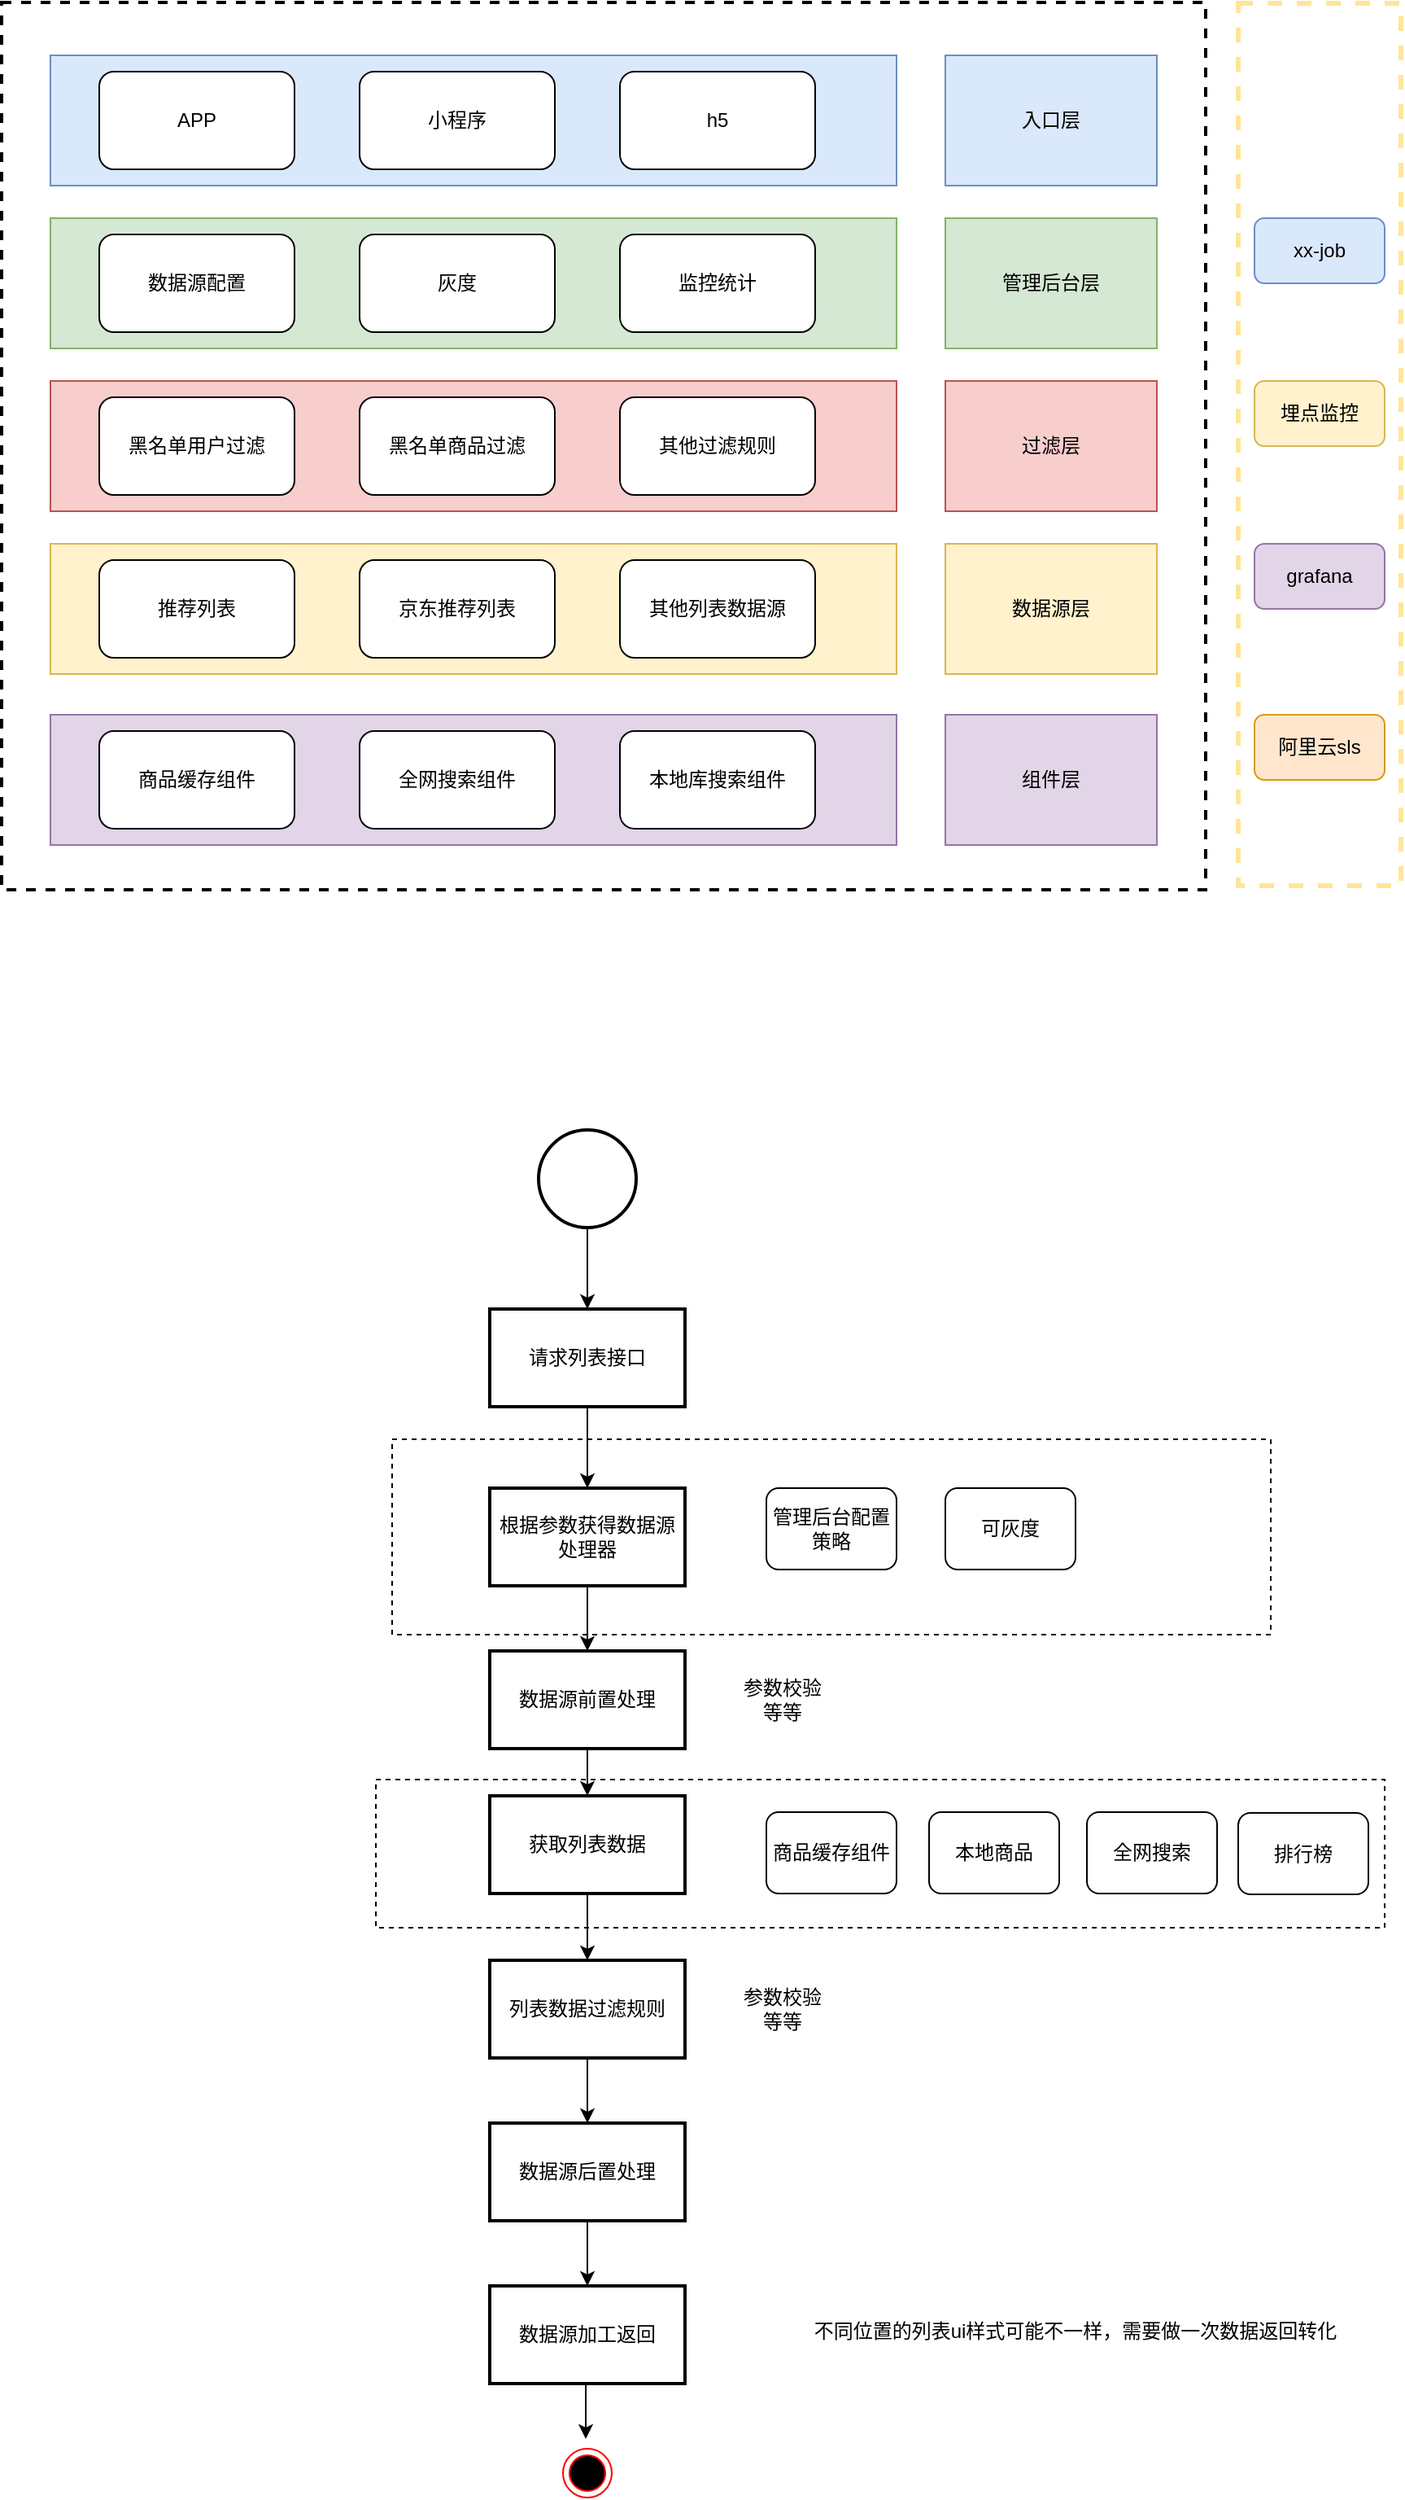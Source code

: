 <mxfile version="24.0.6" type="github">
  <diagram name="第 1 页" id="E42M_iRw3wJCUOGfKwOv">
    <mxGraphModel dx="1026" dy="663" grid="1" gridSize="10" guides="1" tooltips="1" connect="1" arrows="1" fold="1" page="1" pageScale="1" pageWidth="827" pageHeight="1169" math="0" shadow="0">
      <root>
        <mxCell id="0" />
        <mxCell id="1" parent="0" />
        <mxCell id="-84CJ0cTqPwXlulRKscy-63" value="" style="rounded=0;whiteSpace=wrap;html=1;dashed=1;" vertex="1" parent="1">
          <mxGeometry x="310" y="1159" width="620" height="91" as="geometry" />
        </mxCell>
        <mxCell id="-84CJ0cTqPwXlulRKscy-58" value="" style="rounded=0;whiteSpace=wrap;html=1;dashed=1;" vertex="1" parent="1">
          <mxGeometry x="320" y="950" width="540" height="120" as="geometry" />
        </mxCell>
        <mxCell id="-84CJ0cTqPwXlulRKscy-31" value="" style="rounded=0;whiteSpace=wrap;html=1;dashed=1;strokeWidth=2;" vertex="1" parent="1">
          <mxGeometry x="80" y="67.5" width="740" height="545" as="geometry" />
        </mxCell>
        <mxCell id="-84CJ0cTqPwXlulRKscy-1" value="" style="rounded=0;whiteSpace=wrap;html=1;fillColor=#dae8fc;strokeColor=#6c8ebf;" vertex="1" parent="1">
          <mxGeometry x="110" y="100" width="520" height="80" as="geometry" />
        </mxCell>
        <mxCell id="-84CJ0cTqPwXlulRKscy-2" value="入口层" style="rounded=0;whiteSpace=wrap;html=1;fillColor=#dae8fc;strokeColor=#6c8ebf;" vertex="1" parent="1">
          <mxGeometry x="660" y="100" width="130" height="80" as="geometry" />
        </mxCell>
        <mxCell id="-84CJ0cTqPwXlulRKscy-3" value="APP" style="rounded=1;whiteSpace=wrap;html=1;" vertex="1" parent="1">
          <mxGeometry x="140" y="110" width="120" height="60" as="geometry" />
        </mxCell>
        <mxCell id="-84CJ0cTqPwXlulRKscy-4" value="小程序" style="rounded=1;whiteSpace=wrap;html=1;" vertex="1" parent="1">
          <mxGeometry x="300" y="110" width="120" height="60" as="geometry" />
        </mxCell>
        <mxCell id="-84CJ0cTqPwXlulRKscy-5" value="h5" style="rounded=1;whiteSpace=wrap;html=1;" vertex="1" parent="1">
          <mxGeometry x="460" y="110" width="120" height="60" as="geometry" />
        </mxCell>
        <mxCell id="-84CJ0cTqPwXlulRKscy-6" value="" style="rounded=0;whiteSpace=wrap;html=1;fillColor=#d5e8d4;strokeColor=#82b366;" vertex="1" parent="1">
          <mxGeometry x="110" y="200" width="520" height="80" as="geometry" />
        </mxCell>
        <mxCell id="-84CJ0cTqPwXlulRKscy-7" value="管理后台层" style="rounded=0;whiteSpace=wrap;html=1;fillColor=#d5e8d4;strokeColor=#82b366;" vertex="1" parent="1">
          <mxGeometry x="660" y="200" width="130" height="80" as="geometry" />
        </mxCell>
        <mxCell id="-84CJ0cTqPwXlulRKscy-8" value="数据源配置" style="rounded=1;whiteSpace=wrap;html=1;" vertex="1" parent="1">
          <mxGeometry x="140" y="210" width="120" height="60" as="geometry" />
        </mxCell>
        <mxCell id="-84CJ0cTqPwXlulRKscy-9" value="灰度" style="rounded=1;whiteSpace=wrap;html=1;" vertex="1" parent="1">
          <mxGeometry x="300" y="210" width="120" height="60" as="geometry" />
        </mxCell>
        <mxCell id="-84CJ0cTqPwXlulRKscy-10" value="监控统计" style="rounded=1;whiteSpace=wrap;html=1;" vertex="1" parent="1">
          <mxGeometry x="460" y="210" width="120" height="60" as="geometry" />
        </mxCell>
        <mxCell id="-84CJ0cTqPwXlulRKscy-15" value="" style="rounded=0;whiteSpace=wrap;html=1;fillColor=#f8cecc;strokeColor=#b85450;" vertex="1" parent="1">
          <mxGeometry x="110" y="300" width="520" height="80" as="geometry" />
        </mxCell>
        <mxCell id="-84CJ0cTqPwXlulRKscy-16" value="过滤层" style="rounded=0;whiteSpace=wrap;html=1;fillColor=#f8cecc;strokeColor=#b85450;" vertex="1" parent="1">
          <mxGeometry x="660" y="300" width="130" height="80" as="geometry" />
        </mxCell>
        <mxCell id="-84CJ0cTqPwXlulRKscy-17" value="黑名单用户过滤" style="rounded=1;whiteSpace=wrap;html=1;" vertex="1" parent="1">
          <mxGeometry x="140" y="310" width="120" height="60" as="geometry" />
        </mxCell>
        <mxCell id="-84CJ0cTqPwXlulRKscy-18" value="黑名单商品过滤" style="rounded=1;whiteSpace=wrap;html=1;" vertex="1" parent="1">
          <mxGeometry x="300" y="310" width="120" height="60" as="geometry" />
        </mxCell>
        <mxCell id="-84CJ0cTqPwXlulRKscy-19" value="其他过滤规则" style="rounded=1;whiteSpace=wrap;html=1;" vertex="1" parent="1">
          <mxGeometry x="460" y="310" width="120" height="60" as="geometry" />
        </mxCell>
        <mxCell id="-84CJ0cTqPwXlulRKscy-20" value="" style="rounded=0;whiteSpace=wrap;html=1;fillColor=#fff2cc;strokeColor=#d6b656;" vertex="1" parent="1">
          <mxGeometry x="110" y="400" width="520" height="80" as="geometry" />
        </mxCell>
        <mxCell id="-84CJ0cTqPwXlulRKscy-21" value="数据源层" style="rounded=0;whiteSpace=wrap;html=1;fillColor=#fff2cc;strokeColor=#d6b656;" vertex="1" parent="1">
          <mxGeometry x="660" y="400" width="130" height="80" as="geometry" />
        </mxCell>
        <mxCell id="-84CJ0cTqPwXlulRKscy-22" value="推荐列表" style="rounded=1;whiteSpace=wrap;html=1;" vertex="1" parent="1">
          <mxGeometry x="140" y="410" width="120" height="60" as="geometry" />
        </mxCell>
        <mxCell id="-84CJ0cTqPwXlulRKscy-23" value="京东推荐列表" style="rounded=1;whiteSpace=wrap;html=1;" vertex="1" parent="1">
          <mxGeometry x="300" y="410" width="120" height="60" as="geometry" />
        </mxCell>
        <mxCell id="-84CJ0cTqPwXlulRKscy-24" value="其他列表数据源" style="rounded=1;whiteSpace=wrap;html=1;" vertex="1" parent="1">
          <mxGeometry x="460" y="410" width="120" height="60" as="geometry" />
        </mxCell>
        <mxCell id="-84CJ0cTqPwXlulRKscy-26" value="" style="rounded=0;whiteSpace=wrap;html=1;fillColor=#e1d5e7;strokeColor=#9673a6;" vertex="1" parent="1">
          <mxGeometry x="110" y="505" width="520" height="80" as="geometry" />
        </mxCell>
        <mxCell id="-84CJ0cTqPwXlulRKscy-27" value="组件层" style="rounded=0;whiteSpace=wrap;html=1;fillColor=#e1d5e7;strokeColor=#9673a6;" vertex="1" parent="1">
          <mxGeometry x="660" y="505" width="130" height="80" as="geometry" />
        </mxCell>
        <mxCell id="-84CJ0cTqPwXlulRKscy-28" value="商品缓存组件" style="rounded=1;whiteSpace=wrap;html=1;" vertex="1" parent="1">
          <mxGeometry x="140" y="515" width="120" height="60" as="geometry" />
        </mxCell>
        <mxCell id="-84CJ0cTqPwXlulRKscy-29" value="全网搜索组件" style="rounded=1;whiteSpace=wrap;html=1;" vertex="1" parent="1">
          <mxGeometry x="300" y="515" width="120" height="60" as="geometry" />
        </mxCell>
        <mxCell id="-84CJ0cTqPwXlulRKscy-30" value="本地库搜索组件" style="rounded=1;whiteSpace=wrap;html=1;" vertex="1" parent="1">
          <mxGeometry x="460" y="515" width="120" height="60" as="geometry" />
        </mxCell>
        <mxCell id="-84CJ0cTqPwXlulRKscy-32" value="" style="rounded=0;whiteSpace=wrap;html=1;dashed=1;strokeWidth=3;strokeColor=#FFE599;" vertex="1" parent="1">
          <mxGeometry x="840" y="68" width="100" height="542" as="geometry" />
        </mxCell>
        <mxCell id="-84CJ0cTqPwXlulRKscy-33" value="xx-job" style="rounded=1;whiteSpace=wrap;html=1;fillColor=#dae8fc;strokeColor=#6c8ebf;" vertex="1" parent="1">
          <mxGeometry x="850" y="200" width="80" height="40" as="geometry" />
        </mxCell>
        <mxCell id="-84CJ0cTqPwXlulRKscy-34" value="埋点监控" style="rounded=1;whiteSpace=wrap;html=1;fillColor=#fff2cc;strokeColor=#d6b656;" vertex="1" parent="1">
          <mxGeometry x="850" y="300" width="80" height="40" as="geometry" />
        </mxCell>
        <mxCell id="-84CJ0cTqPwXlulRKscy-35" value="grafana" style="rounded=1;whiteSpace=wrap;html=1;fillColor=#e1d5e7;strokeColor=#9673a6;" vertex="1" parent="1">
          <mxGeometry x="850" y="400" width="80" height="40" as="geometry" />
        </mxCell>
        <mxCell id="-84CJ0cTqPwXlulRKscy-36" value="阿里云sls" style="rounded=1;whiteSpace=wrap;html=1;fillColor=#ffe6cc;strokeColor=#d79b00;" vertex="1" parent="1">
          <mxGeometry x="850" y="505" width="80" height="40" as="geometry" />
        </mxCell>
        <mxCell id="-84CJ0cTqPwXlulRKscy-39" value="" style="edgeStyle=orthogonalEdgeStyle;rounded=0;orthogonalLoop=1;jettySize=auto;html=1;" edge="1" parent="1" source="-84CJ0cTqPwXlulRKscy-37" target="-84CJ0cTqPwXlulRKscy-38">
          <mxGeometry relative="1" as="geometry" />
        </mxCell>
        <mxCell id="-84CJ0cTqPwXlulRKscy-37" value="" style="strokeWidth=2;html=1;shape=mxgraph.flowchart.start_2;whiteSpace=wrap;" vertex="1" parent="1">
          <mxGeometry x="410" y="760" width="60" height="60" as="geometry" />
        </mxCell>
        <mxCell id="-84CJ0cTqPwXlulRKscy-41" value="" style="edgeStyle=orthogonalEdgeStyle;rounded=0;orthogonalLoop=1;jettySize=auto;html=1;" edge="1" parent="1" source="-84CJ0cTqPwXlulRKscy-38" target="-84CJ0cTqPwXlulRKscy-40">
          <mxGeometry relative="1" as="geometry" />
        </mxCell>
        <mxCell id="-84CJ0cTqPwXlulRKscy-38" value="请求列表接口" style="whiteSpace=wrap;html=1;strokeWidth=2;" vertex="1" parent="1">
          <mxGeometry x="380" y="870" width="120" height="60" as="geometry" />
        </mxCell>
        <mxCell id="-84CJ0cTqPwXlulRKscy-43" value="" style="edgeStyle=orthogonalEdgeStyle;rounded=0;orthogonalLoop=1;jettySize=auto;html=1;" edge="1" parent="1" source="-84CJ0cTqPwXlulRKscy-40" target="-84CJ0cTqPwXlulRKscy-42">
          <mxGeometry relative="1" as="geometry" />
        </mxCell>
        <mxCell id="-84CJ0cTqPwXlulRKscy-40" value="根据参数获得数据源处理器" style="whiteSpace=wrap;html=1;strokeWidth=2;" vertex="1" parent="1">
          <mxGeometry x="380" y="980" width="120" height="60" as="geometry" />
        </mxCell>
        <mxCell id="-84CJ0cTqPwXlulRKscy-45" value="" style="edgeStyle=orthogonalEdgeStyle;rounded=0;orthogonalLoop=1;jettySize=auto;html=1;" edge="1" parent="1" source="-84CJ0cTqPwXlulRKscy-42" target="-84CJ0cTqPwXlulRKscy-44">
          <mxGeometry relative="1" as="geometry" />
        </mxCell>
        <mxCell id="-84CJ0cTqPwXlulRKscy-42" value="数据源前置处理" style="whiteSpace=wrap;html=1;strokeWidth=2;" vertex="1" parent="1">
          <mxGeometry x="380" y="1080" width="120" height="60" as="geometry" />
        </mxCell>
        <mxCell id="-84CJ0cTqPwXlulRKscy-47" value="" style="edgeStyle=orthogonalEdgeStyle;rounded=0;orthogonalLoop=1;jettySize=auto;html=1;" edge="1" parent="1" source="-84CJ0cTqPwXlulRKscy-44" target="-84CJ0cTqPwXlulRKscy-46">
          <mxGeometry relative="1" as="geometry" />
        </mxCell>
        <mxCell id="-84CJ0cTqPwXlulRKscy-44" value="获取列表数据" style="whiteSpace=wrap;html=1;strokeWidth=2;" vertex="1" parent="1">
          <mxGeometry x="380" y="1169" width="120" height="60" as="geometry" />
        </mxCell>
        <mxCell id="-84CJ0cTqPwXlulRKscy-51" value="" style="edgeStyle=orthogonalEdgeStyle;rounded=0;orthogonalLoop=1;jettySize=auto;html=1;" edge="1" parent="1" source="-84CJ0cTqPwXlulRKscy-46" target="-84CJ0cTqPwXlulRKscy-50">
          <mxGeometry relative="1" as="geometry" />
        </mxCell>
        <mxCell id="-84CJ0cTqPwXlulRKscy-46" value="列表数据过滤规则" style="whiteSpace=wrap;html=1;strokeWidth=2;" vertex="1" parent="1">
          <mxGeometry x="380" y="1270" width="120" height="60" as="geometry" />
        </mxCell>
        <mxCell id="-84CJ0cTqPwXlulRKscy-53" value="" style="edgeStyle=orthogonalEdgeStyle;rounded=0;orthogonalLoop=1;jettySize=auto;html=1;" edge="1" parent="1" source="-84CJ0cTqPwXlulRKscy-50" target="-84CJ0cTqPwXlulRKscy-52">
          <mxGeometry relative="1" as="geometry" />
        </mxCell>
        <mxCell id="-84CJ0cTqPwXlulRKscy-50" value="数据源后置处理" style="whiteSpace=wrap;html=1;strokeWidth=2;" vertex="1" parent="1">
          <mxGeometry x="380" y="1370" width="120" height="60" as="geometry" />
        </mxCell>
        <mxCell id="-84CJ0cTqPwXlulRKscy-52" value="数据源加工返回" style="whiteSpace=wrap;html=1;strokeWidth=2;" vertex="1" parent="1">
          <mxGeometry x="380" y="1470" width="120" height="60" as="geometry" />
        </mxCell>
        <mxCell id="-84CJ0cTqPwXlulRKscy-56" value="" style="ellipse;html=1;shape=endState;fillColor=#000000;strokeColor=#ff0000;" vertex="1" parent="1">
          <mxGeometry x="425" y="1570" width="30" height="30" as="geometry" />
        </mxCell>
        <mxCell id="-84CJ0cTqPwXlulRKscy-57" style="edgeStyle=orthogonalEdgeStyle;rounded=0;orthogonalLoop=1;jettySize=auto;html=1;exitX=0.5;exitY=1;exitDx=0;exitDy=0;entryX=0.467;entryY=-0.2;entryDx=0;entryDy=0;entryPerimeter=0;" edge="1" parent="1" source="-84CJ0cTqPwXlulRKscy-52" target="-84CJ0cTqPwXlulRKscy-56">
          <mxGeometry relative="1" as="geometry" />
        </mxCell>
        <mxCell id="-84CJ0cTqPwXlulRKscy-59" value="管理后台配置策略" style="rounded=1;whiteSpace=wrap;html=1;" vertex="1" parent="1">
          <mxGeometry x="550" y="980" width="80" height="50" as="geometry" />
        </mxCell>
        <mxCell id="-84CJ0cTqPwXlulRKscy-62" value="可灰度" style="rounded=1;whiteSpace=wrap;html=1;" vertex="1" parent="1">
          <mxGeometry x="660" y="980" width="80" height="50" as="geometry" />
        </mxCell>
        <mxCell id="-84CJ0cTqPwXlulRKscy-64" value="商品缓存组件" style="rounded=1;whiteSpace=wrap;html=1;" vertex="1" parent="1">
          <mxGeometry x="550" y="1179" width="80" height="50" as="geometry" />
        </mxCell>
        <mxCell id="-84CJ0cTqPwXlulRKscy-65" value="本地商品" style="rounded=1;whiteSpace=wrap;html=1;" vertex="1" parent="1">
          <mxGeometry x="650" y="1179" width="80" height="50" as="geometry" />
        </mxCell>
        <mxCell id="-84CJ0cTqPwXlulRKscy-66" value="全网搜索" style="rounded=1;whiteSpace=wrap;html=1;" vertex="1" parent="1">
          <mxGeometry x="747" y="1179" width="80" height="50" as="geometry" />
        </mxCell>
        <mxCell id="-84CJ0cTqPwXlulRKscy-67" value="排行榜" style="rounded=1;whiteSpace=wrap;html=1;" vertex="1" parent="1">
          <mxGeometry x="840" y="1179.5" width="80" height="50" as="geometry" />
        </mxCell>
        <mxCell id="-84CJ0cTqPwXlulRKscy-68" value="不同位置的列表ui样式可能不一样，需要做一次数据返回转化" style="text;html=1;align=center;verticalAlign=middle;whiteSpace=wrap;rounded=0;" vertex="1" parent="1">
          <mxGeometry x="550" y="1485" width="380" height="25" as="geometry" />
        </mxCell>
        <mxCell id="-84CJ0cTqPwXlulRKscy-69" value="参数校验等等" style="text;html=1;align=center;verticalAlign=middle;whiteSpace=wrap;rounded=0;" vertex="1" parent="1">
          <mxGeometry x="530" y="1095" width="60" height="30" as="geometry" />
        </mxCell>
        <mxCell id="-84CJ0cTqPwXlulRKscy-70" value="参数校验等等" style="text;html=1;align=center;verticalAlign=middle;whiteSpace=wrap;rounded=0;" vertex="1" parent="1">
          <mxGeometry x="530" y="1285" width="60" height="30" as="geometry" />
        </mxCell>
      </root>
    </mxGraphModel>
  </diagram>
</mxfile>

